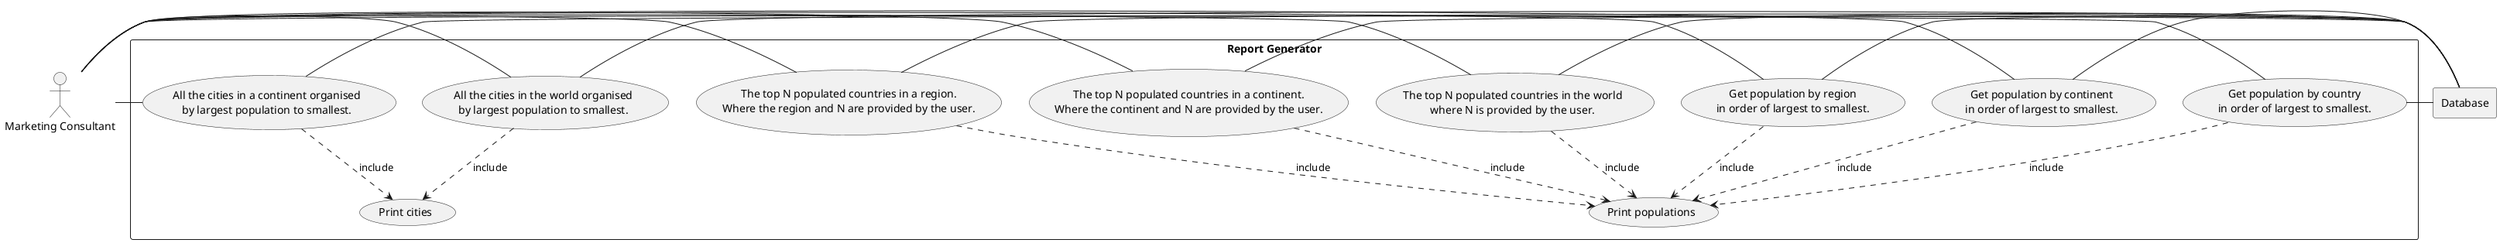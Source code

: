 @startuml

actor MC as "Marketing Consultant"

rectangle Database

rectangle "Report Generator" {

    usecase UC1 as "Get population by country
    in order of largest to smallest."

    usecase UCa as "Print populations"
    usecase UCb as "Print cities"

    MC - UC1
    UC1 ..> UCa : include
    UC1 - Database

    usecase UC2 as "Get population by continent
    in order of largest to smallest."
    MC - UC2
    UC2 ..> UCa : include
    UC2 - Database

    usecase UC3 as "Get population by region
    in order of largest to smallest."
    MC - UC3
    UC3 ..> UCa : include
    UC3 - Database

    usecase UC4 as "The top N populated countries in the world
    where N is provided by the user."
    MC - UC4
    UC4 ..> UCa : include
    UC4 - Database

    usecase UC5 as "The top N populated countries in a continent.
    Where the continent and N are provided by the user."
    MC - UC5
    UC5 ..> UCa : include
    UC5 - Database

    usecase UC6 as "The top N populated countries in a region.
    Where the region and N are provided by the user."
    MC - UC6
    UC6 ..> UCa : include
    UC6 - Database

    usecase UC7 as "All the cities in the world organised
    by largest population to smallest."
    MC - UC7
    UC7 ..> UCb : include
    UC7 - Database

    usecase UC8 as "All the cities in a continent organised
    by largest population to smallest."
    MC - UC8
    UC8 ..> UCb : include
    UC8 - Database

@enduml